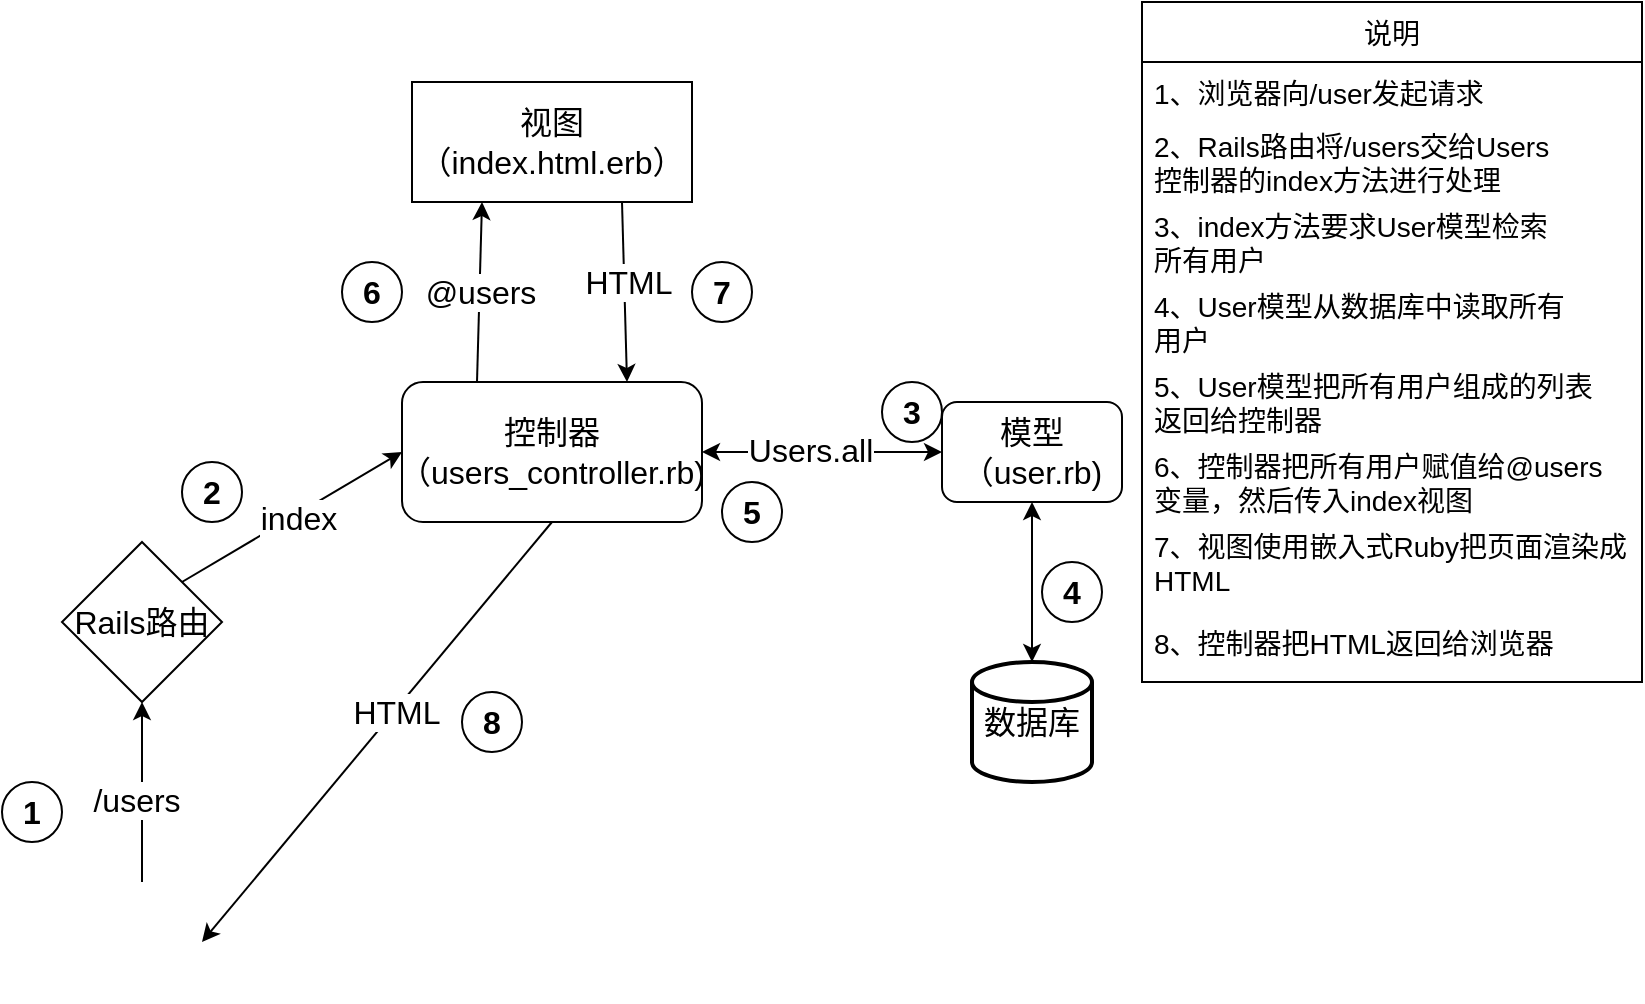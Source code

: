 <mxfile version="20.2.7" type="github">
  <diagram id="uC6A-LN68PpUqQVxdsIX" name="第 1 页">
    <mxGraphModel dx="946" dy="1699" grid="1" gridSize="10" guides="1" tooltips="1" connect="1" arrows="1" fold="1" page="1" pageScale="1" pageWidth="827" pageHeight="1169" math="0" shadow="0">
      <root>
        <mxCell id="0" />
        <mxCell id="1" parent="0" />
        <mxCell id="2ww45A0Sf8mP8j548J3A-3" style="edgeStyle=orthogonalEdgeStyle;rounded=0;orthogonalLoop=1;jettySize=auto;html=1;" edge="1" parent="1" source="2ww45A0Sf8mP8j548J3A-1" target="2ww45A0Sf8mP8j548J3A-2">
          <mxGeometry relative="1" as="geometry" />
        </mxCell>
        <mxCell id="2ww45A0Sf8mP8j548J3A-24" value="/users" style="edgeLabel;html=1;align=center;verticalAlign=middle;resizable=0;points=[];fontSize=16;" vertex="1" connectable="0" parent="2ww45A0Sf8mP8j548J3A-3">
          <mxGeometry x="-0.089" y="3" relative="1" as="geometry">
            <mxPoint as="offset" />
          </mxGeometry>
        </mxCell>
        <mxCell id="2ww45A0Sf8mP8j548J3A-1" value="" style="shape=image;html=1;verticalAlign=top;verticalLabelPosition=bottom;labelBackgroundColor=#ffffff;imageAspect=0;aspect=fixed;image=https://cdn2.iconfinder.com/data/icons/social-media-and-payment/64/-36-128.png" vertex="1" parent="1">
          <mxGeometry x="130" y="340" width="60" height="60" as="geometry" />
        </mxCell>
        <mxCell id="2ww45A0Sf8mP8j548J3A-5" style="rounded=0;orthogonalLoop=1;jettySize=auto;html=1;exitX=1;exitY=0;exitDx=0;exitDy=0;entryX=0;entryY=0.5;entryDx=0;entryDy=0;" edge="1" parent="1" source="2ww45A0Sf8mP8j548J3A-2" target="2ww45A0Sf8mP8j548J3A-4">
          <mxGeometry relative="1" as="geometry" />
        </mxCell>
        <mxCell id="2ww45A0Sf8mP8j548J3A-23" value="index" style="edgeLabel;html=1;align=center;verticalAlign=middle;resizable=0;points=[];fontSize=16;" vertex="1" connectable="0" parent="2ww45A0Sf8mP8j548J3A-5">
          <mxGeometry x="0.058" y="-2" relative="1" as="geometry">
            <mxPoint x="-1" as="offset" />
          </mxGeometry>
        </mxCell>
        <mxCell id="2ww45A0Sf8mP8j548J3A-2" value="&lt;font style=&quot;font-size: 16px;&quot;&gt;Rails路由&lt;/font&gt;" style="rhombus;whiteSpace=wrap;html=1;" vertex="1" parent="1">
          <mxGeometry x="120" y="170" width="80" height="80" as="geometry" />
        </mxCell>
        <mxCell id="2ww45A0Sf8mP8j548J3A-17" style="edgeStyle=none;rounded=0;orthogonalLoop=1;jettySize=auto;html=1;exitX=0.25;exitY=0;exitDx=0;exitDy=0;entryX=0.25;entryY=1;entryDx=0;entryDy=0;fontSize=16;" edge="1" parent="1" source="2ww45A0Sf8mP8j548J3A-4" target="2ww45A0Sf8mP8j548J3A-14">
          <mxGeometry relative="1" as="geometry" />
        </mxCell>
        <mxCell id="2ww45A0Sf8mP8j548J3A-18" value="@users" style="edgeLabel;html=1;align=center;verticalAlign=middle;resizable=0;points=[];fontSize=16;" vertex="1" connectable="0" parent="2ww45A0Sf8mP8j548J3A-17">
          <mxGeometry x="0.0" relative="1" as="geometry">
            <mxPoint as="offset" />
          </mxGeometry>
        </mxCell>
        <mxCell id="2ww45A0Sf8mP8j548J3A-20" style="edgeStyle=none;rounded=0;orthogonalLoop=1;jettySize=auto;html=1;exitX=0.5;exitY=1;exitDx=0;exitDy=0;entryX=1;entryY=0.5;entryDx=0;entryDy=0;fontSize=16;" edge="1" parent="1" source="2ww45A0Sf8mP8j548J3A-4" target="2ww45A0Sf8mP8j548J3A-1">
          <mxGeometry relative="1" as="geometry" />
        </mxCell>
        <mxCell id="2ww45A0Sf8mP8j548J3A-21" value="HTML" style="edgeLabel;html=1;align=center;verticalAlign=middle;resizable=0;points=[];fontSize=16;" vertex="1" connectable="0" parent="2ww45A0Sf8mP8j548J3A-20">
          <mxGeometry x="-0.101" y="1" relative="1" as="geometry">
            <mxPoint as="offset" />
          </mxGeometry>
        </mxCell>
        <mxCell id="2ww45A0Sf8mP8j548J3A-4" value="&lt;font style=&quot;font-size: 16px;&quot;&gt;控制器&lt;br&gt;（users_controller.rb)&lt;/font&gt;" style="rounded=1;whiteSpace=wrap;html=1;" vertex="1" parent="1">
          <mxGeometry x="290" y="90" width="150" height="70" as="geometry" />
        </mxCell>
        <mxCell id="2ww45A0Sf8mP8j548J3A-6" value="&lt;font style=&quot;font-size: 16px;&quot;&gt;模型&lt;br&gt;（user.rb)&lt;/font&gt;" style="rounded=1;whiteSpace=wrap;html=1;" vertex="1" parent="1">
          <mxGeometry x="560" y="100" width="90" height="50" as="geometry" />
        </mxCell>
        <mxCell id="2ww45A0Sf8mP8j548J3A-9" value="" style="endArrow=classic;startArrow=classic;html=1;rounded=0;fontSize=16;entryX=0;entryY=0.5;entryDx=0;entryDy=0;exitX=1;exitY=0.5;exitDx=0;exitDy=0;" edge="1" parent="1" source="2ww45A0Sf8mP8j548J3A-4" target="2ww45A0Sf8mP8j548J3A-6">
          <mxGeometry width="50" height="50" relative="1" as="geometry">
            <mxPoint x="430" y="290" as="sourcePoint" />
            <mxPoint x="480" y="240" as="targetPoint" />
          </mxGeometry>
        </mxCell>
        <mxCell id="2ww45A0Sf8mP8j548J3A-22" value="Users.all" style="edgeLabel;html=1;align=center;verticalAlign=middle;resizable=0;points=[];fontSize=16;" vertex="1" connectable="0" parent="2ww45A0Sf8mP8j548J3A-9">
          <mxGeometry x="-0.101" y="1" relative="1" as="geometry">
            <mxPoint as="offset" />
          </mxGeometry>
        </mxCell>
        <mxCell id="2ww45A0Sf8mP8j548J3A-10" value="" style="endArrow=classic;startArrow=classic;html=1;rounded=0;fontSize=16;entryX=0.5;entryY=1;entryDx=0;entryDy=0;exitX=0.5;exitY=0;exitDx=0;exitDy=0;exitPerimeter=0;" edge="1" parent="1" source="2ww45A0Sf8mP8j548J3A-11" target="2ww45A0Sf8mP8j548J3A-6">
          <mxGeometry width="50" height="50" relative="1" as="geometry">
            <mxPoint x="320" y="340" as="sourcePoint" />
            <mxPoint x="370" y="290" as="targetPoint" />
          </mxGeometry>
        </mxCell>
        <mxCell id="2ww45A0Sf8mP8j548J3A-11" value="数据库" style="strokeWidth=2;html=1;shape=mxgraph.flowchart.database;whiteSpace=wrap;fontSize=16;" vertex="1" parent="1">
          <mxGeometry x="575" y="230" width="60" height="60" as="geometry" />
        </mxCell>
        <mxCell id="2ww45A0Sf8mP8j548J3A-16" style="edgeStyle=none;rounded=0;orthogonalLoop=1;jettySize=auto;html=1;entryX=0.75;entryY=0;entryDx=0;entryDy=0;fontSize=16;exitX=0.75;exitY=1;exitDx=0;exitDy=0;" edge="1" parent="1" source="2ww45A0Sf8mP8j548J3A-14" target="2ww45A0Sf8mP8j548J3A-4">
          <mxGeometry relative="1" as="geometry" />
        </mxCell>
        <mxCell id="2ww45A0Sf8mP8j548J3A-19" value="HTML" style="edgeLabel;html=1;align=center;verticalAlign=middle;resizable=0;points=[];fontSize=16;" vertex="1" connectable="0" parent="2ww45A0Sf8mP8j548J3A-16">
          <mxGeometry x="-0.11" y="2" relative="1" as="geometry">
            <mxPoint as="offset" />
          </mxGeometry>
        </mxCell>
        <mxCell id="2ww45A0Sf8mP8j548J3A-14" value="视图&lt;br&gt;（index.html.erb）" style="rounded=0;whiteSpace=wrap;html=1;fontSize=16;" vertex="1" parent="1">
          <mxGeometry x="295" y="-60" width="140" height="60" as="geometry" />
        </mxCell>
        <mxCell id="2ww45A0Sf8mP8j548J3A-38" value="说明" style="swimlane;fontStyle=0;childLayout=stackLayout;horizontal=1;startSize=30;horizontalStack=0;resizeParent=1;resizeParentMax=0;resizeLast=0;collapsible=1;marginBottom=0;fontSize=14;" vertex="1" parent="1">
          <mxGeometry x="660" y="-100" width="250" height="340" as="geometry" />
        </mxCell>
        <mxCell id="2ww45A0Sf8mP8j548J3A-39" value="1、浏览器向/user发起请求" style="text;strokeColor=none;fillColor=none;align=left;verticalAlign=middle;spacingLeft=4;spacingRight=4;overflow=hidden;points=[[0,0.5],[1,0.5]];portConstraint=eastwest;rotatable=0;fontSize=14;" vertex="1" parent="2ww45A0Sf8mP8j548J3A-38">
          <mxGeometry y="30" width="250" height="30" as="geometry" />
        </mxCell>
        <mxCell id="2ww45A0Sf8mP8j548J3A-40" value="2、Rails路由将/users交给Users&#xa;控制器的index方法进行处理" style="text;align=left;verticalAlign=middle;spacingLeft=4;spacingRight=4;overflow=hidden;points=[[0,0.5],[1,0.5]];portConstraint=eastwest;rotatable=0;fontSize=14;" vertex="1" parent="2ww45A0Sf8mP8j548J3A-38">
          <mxGeometry y="60" width="250" height="40" as="geometry" />
        </mxCell>
        <mxCell id="2ww45A0Sf8mP8j548J3A-42" value="3、index方法要求User模型检索&#xa;所有用户" style="text;strokeColor=none;fillColor=none;align=left;verticalAlign=middle;spacingLeft=4;spacingRight=4;overflow=hidden;points=[[0,0.5],[1,0.5]];portConstraint=eastwest;rotatable=0;fontSize=14;" vertex="1" parent="2ww45A0Sf8mP8j548J3A-38">
          <mxGeometry y="100" width="250" height="40" as="geometry" />
        </mxCell>
        <mxCell id="2ww45A0Sf8mP8j548J3A-43" value="4、User模型从数据库中读取所有&#xa;用户" style="text;strokeColor=none;fillColor=none;align=left;verticalAlign=middle;spacingLeft=4;spacingRight=4;overflow=hidden;points=[[0,0.5],[1,0.5]];portConstraint=eastwest;rotatable=0;fontSize=14;" vertex="1" parent="2ww45A0Sf8mP8j548J3A-38">
          <mxGeometry y="140" width="250" height="40" as="geometry" />
        </mxCell>
        <mxCell id="2ww45A0Sf8mP8j548J3A-41" value="5、User模型把所有用户组成的列表&#xa;返回给控制器" style="text;strokeColor=none;fillColor=none;align=left;verticalAlign=middle;spacingLeft=4;spacingRight=4;overflow=hidden;points=[[0,0.5],[1,0.5]];portConstraint=eastwest;rotatable=0;fontSize=14;" vertex="1" parent="2ww45A0Sf8mP8j548J3A-38">
          <mxGeometry y="180" width="250" height="40" as="geometry" />
        </mxCell>
        <mxCell id="2ww45A0Sf8mP8j548J3A-54" value="6、控制器把所有用户赋值给@users&#xa;变量，然后传入index视图" style="text;strokeColor=none;fillColor=none;align=left;verticalAlign=middle;spacingLeft=4;spacingRight=4;overflow=hidden;points=[[0,0.5],[1,0.5]];portConstraint=eastwest;rotatable=0;fontSize=14;" vertex="1" parent="2ww45A0Sf8mP8j548J3A-38">
          <mxGeometry y="220" width="250" height="40" as="geometry" />
        </mxCell>
        <mxCell id="2ww45A0Sf8mP8j548J3A-55" value="7、视图使用嵌入式Ruby把页面渲染成&#xa;HTML" style="text;strokeColor=none;fillColor=none;align=left;verticalAlign=middle;spacingLeft=4;spacingRight=4;overflow=hidden;points=[[0,0.5],[1,0.5]];portConstraint=eastwest;rotatable=0;fontSize=14;" vertex="1" parent="2ww45A0Sf8mP8j548J3A-38">
          <mxGeometry y="260" width="250" height="40" as="geometry" />
        </mxCell>
        <mxCell id="2ww45A0Sf8mP8j548J3A-56" value="8、控制器把HTML返回给浏览器" style="text;strokeColor=none;fillColor=none;align=left;verticalAlign=middle;spacingLeft=4;spacingRight=4;overflow=hidden;points=[[0,0.5],[1,0.5]];portConstraint=eastwest;rotatable=0;fontSize=14;" vertex="1" parent="2ww45A0Sf8mP8j548J3A-38">
          <mxGeometry y="300" width="250" height="40" as="geometry" />
        </mxCell>
        <mxCell id="2ww45A0Sf8mP8j548J3A-44" value="&lt;font style=&quot;font-size: 16px;&quot;&gt;&lt;b&gt;1&lt;/b&gt;&lt;/font&gt;" style="ellipse;whiteSpace=wrap;html=1;aspect=fixed;fontSize=14;" vertex="1" parent="1">
          <mxGeometry x="90" y="290" width="30" height="30" as="geometry" />
        </mxCell>
        <mxCell id="2ww45A0Sf8mP8j548J3A-45" value="&lt;font style=&quot;font-size: 16px;&quot;&gt;&lt;b&gt;2&lt;/b&gt;&lt;/font&gt;" style="ellipse;whiteSpace=wrap;html=1;aspect=fixed;fontSize=14;" vertex="1" parent="1">
          <mxGeometry x="180" y="130" width="30" height="30" as="geometry" />
        </mxCell>
        <mxCell id="2ww45A0Sf8mP8j548J3A-46" value="&lt;font style=&quot;font-size: 16px;&quot;&gt;&lt;b&gt;3&lt;/b&gt;&lt;/font&gt;" style="ellipse;whiteSpace=wrap;html=1;aspect=fixed;fontSize=14;" vertex="1" parent="1">
          <mxGeometry x="530" y="90" width="30" height="30" as="geometry" />
        </mxCell>
        <mxCell id="2ww45A0Sf8mP8j548J3A-47" value="&lt;font style=&quot;font-size: 16px;&quot;&gt;&lt;b&gt;4&lt;/b&gt;&lt;/font&gt;" style="ellipse;whiteSpace=wrap;html=1;aspect=fixed;fontSize=14;" vertex="1" parent="1">
          <mxGeometry x="610" y="180" width="30" height="30" as="geometry" />
        </mxCell>
        <mxCell id="2ww45A0Sf8mP8j548J3A-48" value="&lt;font style=&quot;font-size: 16px;&quot;&gt;&lt;b&gt;5&lt;/b&gt;&lt;/font&gt;" style="ellipse;whiteSpace=wrap;html=1;aspect=fixed;fontSize=14;" vertex="1" parent="1">
          <mxGeometry x="450" y="140" width="30" height="30" as="geometry" />
        </mxCell>
        <mxCell id="2ww45A0Sf8mP8j548J3A-51" value="&lt;font style=&quot;font-size: 16px;&quot;&gt;&lt;b&gt;6&lt;/b&gt;&lt;/font&gt;" style="ellipse;whiteSpace=wrap;html=1;aspect=fixed;fontSize=14;" vertex="1" parent="1">
          <mxGeometry x="260" y="30" width="30" height="30" as="geometry" />
        </mxCell>
        <mxCell id="2ww45A0Sf8mP8j548J3A-52" value="&lt;font style=&quot;font-size: 16px;&quot;&gt;&lt;b&gt;7&lt;/b&gt;&lt;/font&gt;" style="ellipse;whiteSpace=wrap;html=1;aspect=fixed;fontSize=14;" vertex="1" parent="1">
          <mxGeometry x="435" y="30" width="30" height="30" as="geometry" />
        </mxCell>
        <mxCell id="2ww45A0Sf8mP8j548J3A-53" value="&lt;font style=&quot;font-size: 16px;&quot;&gt;&lt;b&gt;8&lt;/b&gt;&lt;/font&gt;" style="ellipse;whiteSpace=wrap;html=1;aspect=fixed;fontSize=14;" vertex="1" parent="1">
          <mxGeometry x="320" y="245" width="30" height="30" as="geometry" />
        </mxCell>
      </root>
    </mxGraphModel>
  </diagram>
</mxfile>
